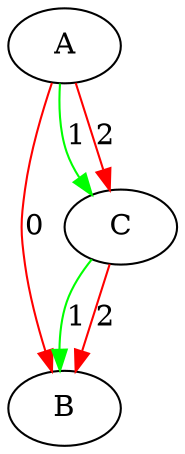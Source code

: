 digraph "G" {
A [id=0];
B [id=1];
C [id=2];
A -> B  [color=red, key=0, label=0];
A -> C  [color=green, key=0, label=1];
A -> C  [color=red, key=1, label=2];
C -> B  [color=green, key=0, label=1];
C -> B  [color=red, key=1, label=2];
}

